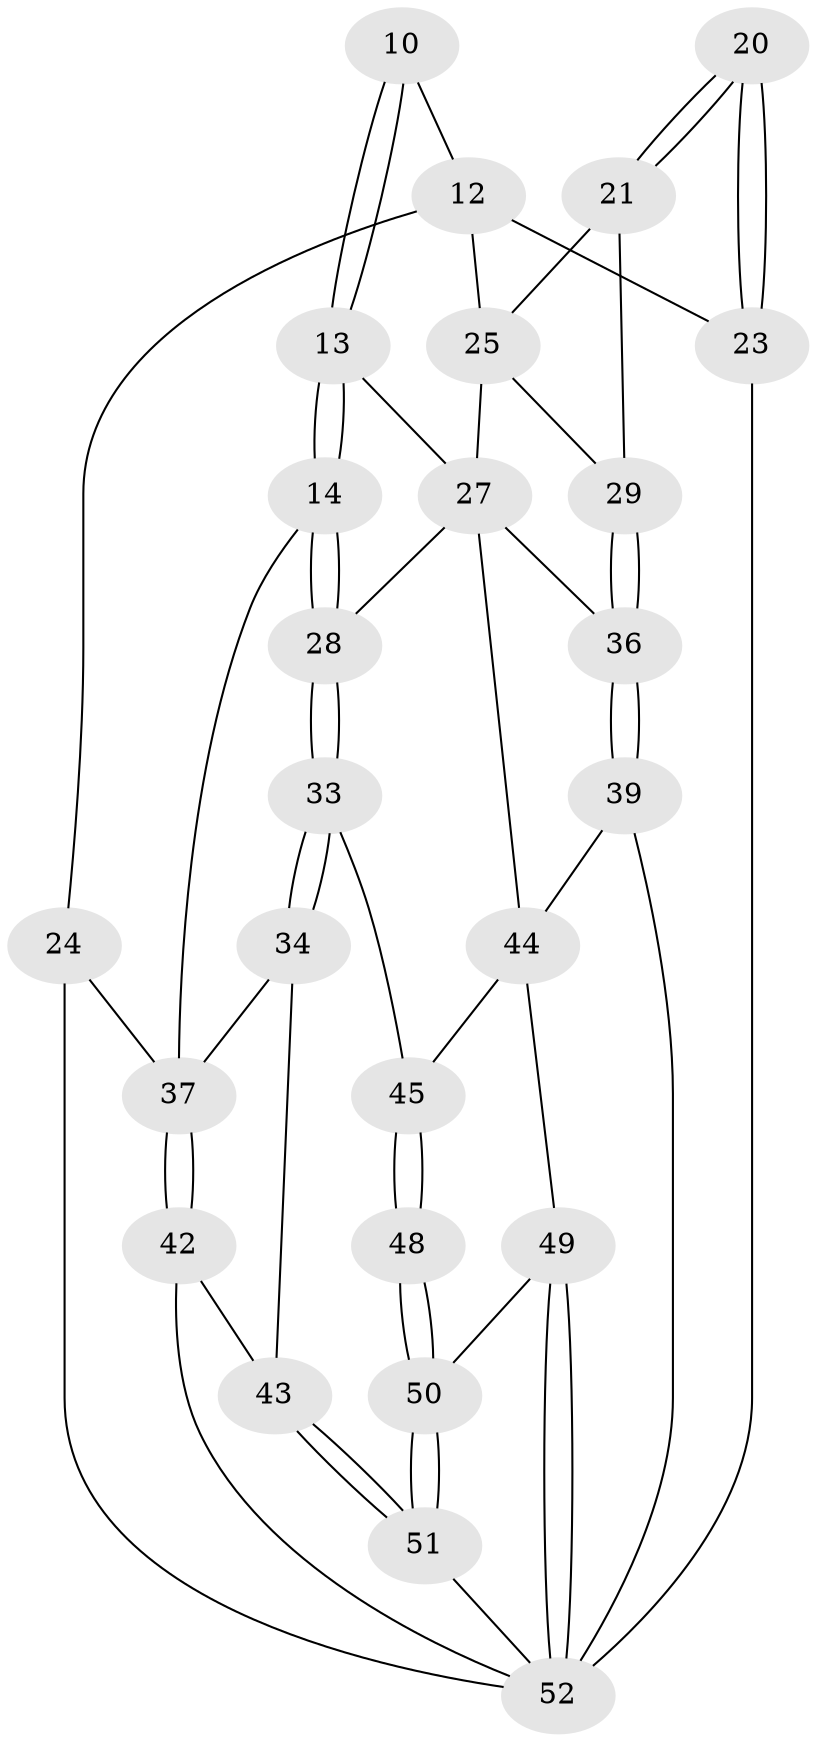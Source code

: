 // original degree distribution, {3: 0.038461538461538464, 4: 0.2692307692307692, 5: 0.46153846153846156, 6: 0.23076923076923078}
// Generated by graph-tools (version 1.1) at 2025/01/03/09/25 05:01:53]
// undirected, 26 vertices, 57 edges
graph export_dot {
graph [start="1"]
  node [color=gray90,style=filled];
  10 [pos="+0.3897251312543296+0.26365659080281145"];
  12 [pos="+0.5501778190493849+0.32195585942957533",super="+9"];
  13 [pos="+0.3328088269185475+0.37606738650920324"];
  14 [pos="+0.12170281113328636+0.44467129455667653"];
  20 [pos="+0.8377413021337168+0.48118117729253246"];
  21 [pos="+0.8370709525974109+0.48135198584875627"];
  23 [pos="+1+0.6639047483767128",super="+11"];
  24 [pos="+0+0.4178997118450824",super="+16"];
  25 [pos="+0.6221333463913119+0.6062677051391205",super="+22+17"];
  27 [pos="+0.5110146208330754+0.6943411477775379",super="+18+19+26"];
  28 [pos="+0.3096338861890569+0.6152526965542657"];
  29 [pos="+0.6960765217250546+0.6201528046202184"];
  33 [pos="+0.31425659353297275+0.8215517044756813"];
  34 [pos="+0.21711794956056568+0.8111875980506905"];
  36 [pos="+0.6545316583888808+0.699640927943676"];
  37 [pos="+0+0.5121902307697158",super="+35"];
  39 [pos="+0.7440903763162655+0.7949378283071593"];
  42 [pos="+0+0.7358054081599706"];
  43 [pos="+0.1389803345747165+0.8427399574087251"];
  44 [pos="+0.7066040636777462+0.8445811084073837",super="+40"];
  45 [pos="+0.690461526211611+0.849224220293105",super="+32"];
  48 [pos="+0.4155912835959941+1"];
  49 [pos="+0.6268645204078149+1",super="+47"];
  50 [pos="+0.4208165931338195+1"];
  51 [pos="+0+1"];
  52 [pos="+1+1",super="+41+46"];
  10 -- 13;
  10 -- 13;
  10 -- 12 [weight=2];
  12 -- 23 [weight=2];
  12 -- 24;
  12 -- 25;
  13 -- 14;
  13 -- 14;
  13 -- 27;
  14 -- 28;
  14 -- 28;
  14 -- 37;
  20 -- 21;
  20 -- 21;
  20 -- 23 [weight=2];
  20 -- 23;
  21 -- 29;
  21 -- 25;
  23 -- 52 [weight=3];
  24 -- 37 [weight=2];
  24 -- 52 [weight=2];
  25 -- 29;
  25 -- 27 [weight=2];
  27 -- 28;
  27 -- 44;
  27 -- 36;
  28 -- 33;
  28 -- 33;
  29 -- 36;
  29 -- 36;
  33 -- 34;
  33 -- 34;
  33 -- 45;
  34 -- 43;
  34 -- 37;
  36 -- 39;
  36 -- 39;
  37 -- 42;
  37 -- 42;
  39 -- 52;
  39 -- 44;
  42 -- 43;
  42 -- 52;
  43 -- 51;
  43 -- 51;
  44 -- 45 [weight=2];
  44 -- 49;
  45 -- 48 [weight=2];
  45 -- 48;
  48 -- 50;
  48 -- 50;
  49 -- 50;
  49 -- 52 [weight=2];
  49 -- 52;
  50 -- 51;
  50 -- 51;
  51 -- 52;
}
